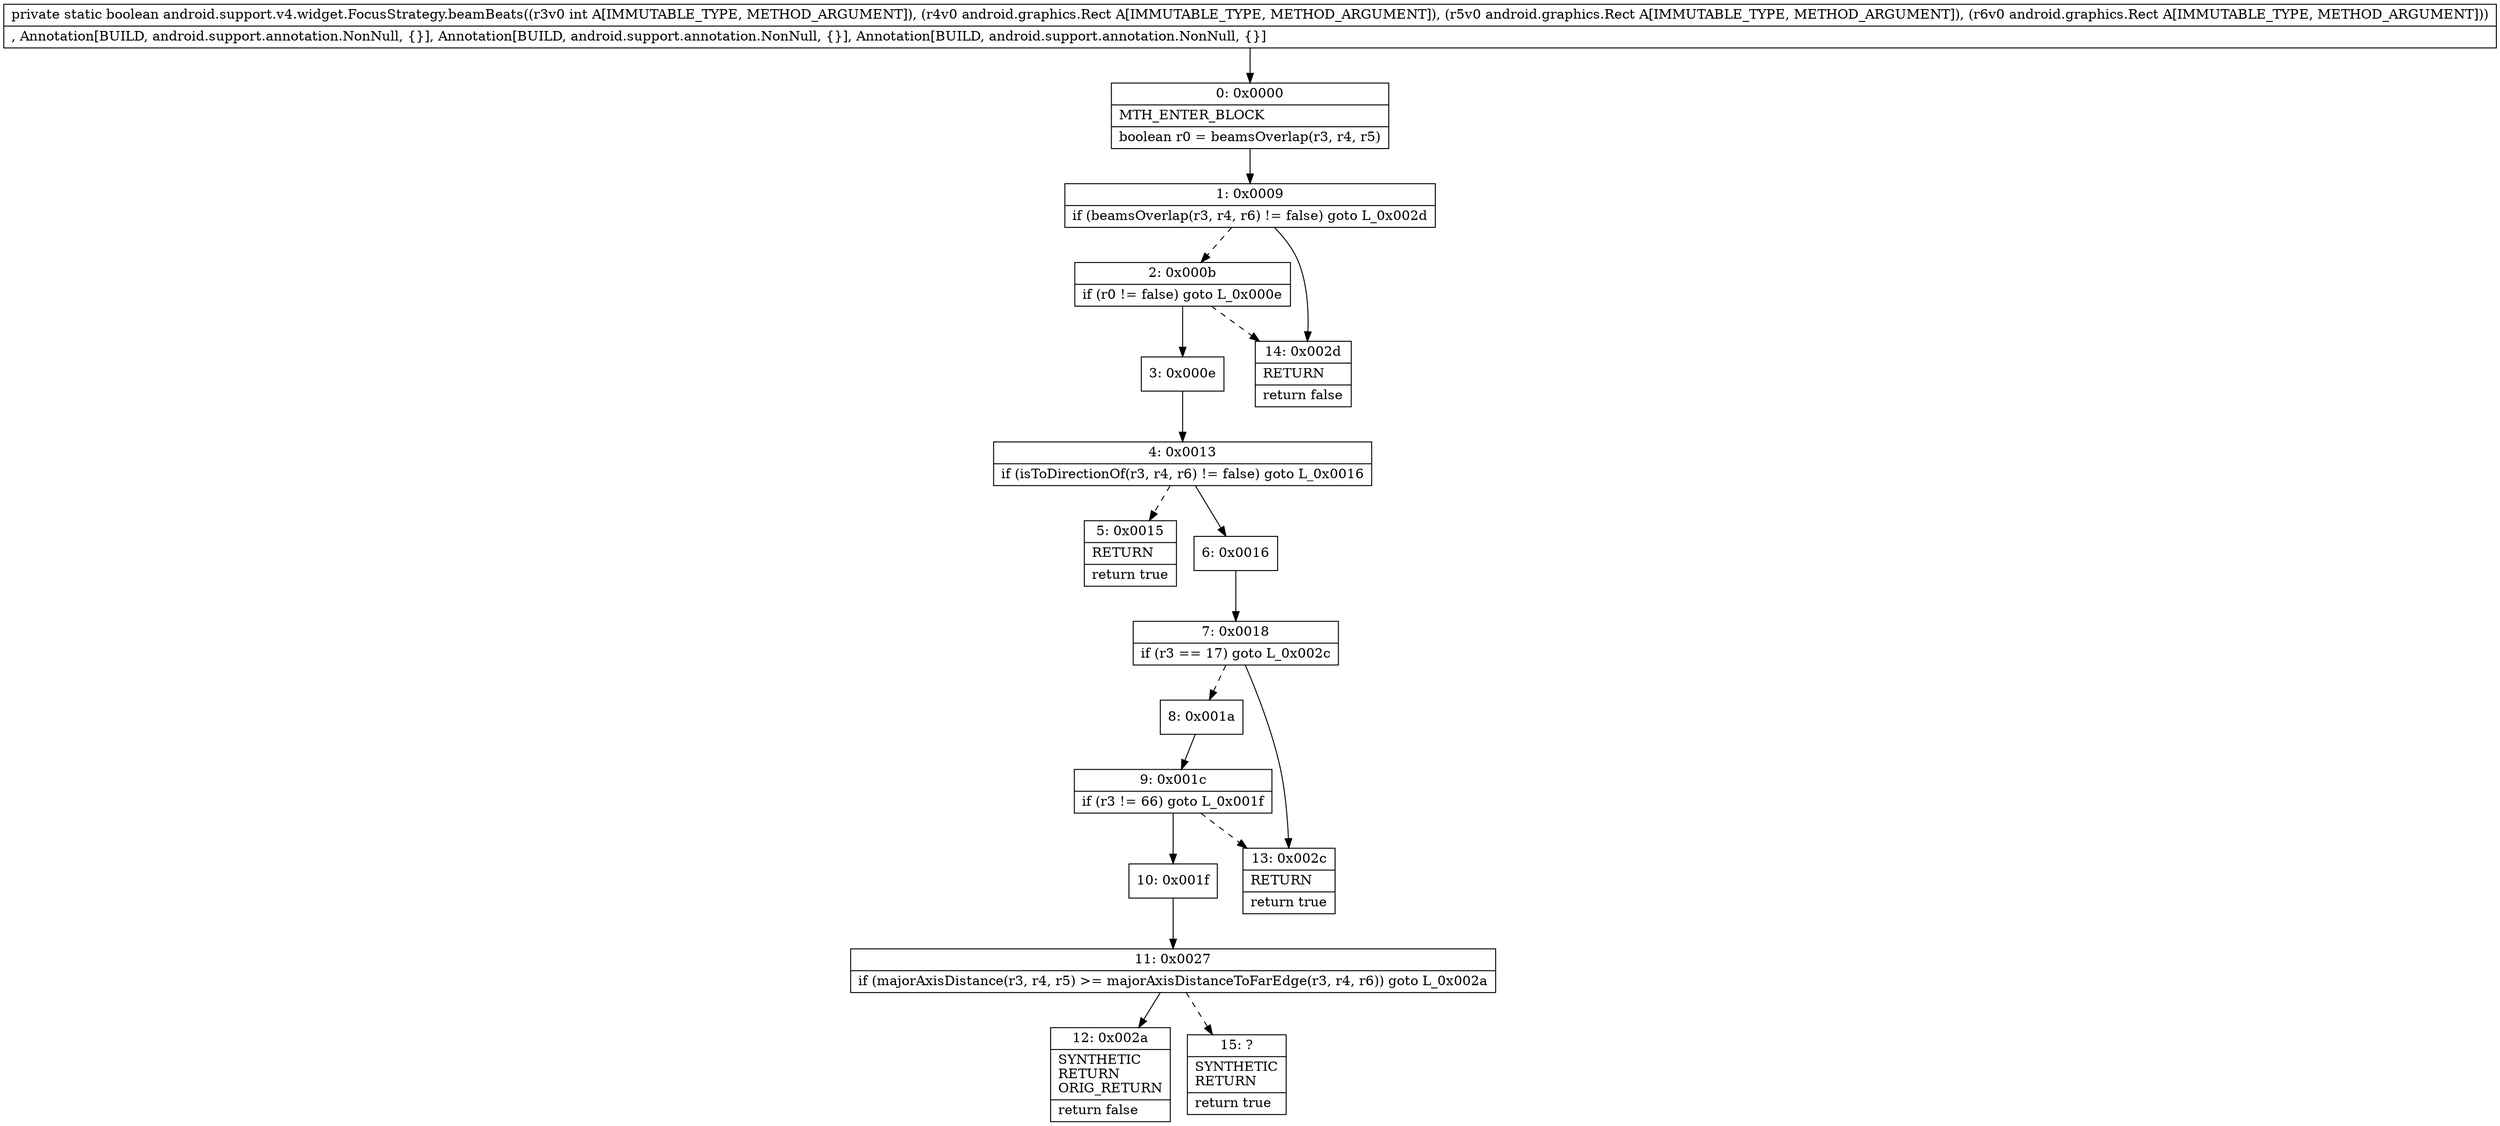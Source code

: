 digraph "CFG forandroid.support.v4.widget.FocusStrategy.beamBeats(ILandroid\/graphics\/Rect;Landroid\/graphics\/Rect;Landroid\/graphics\/Rect;)Z" {
Node_0 [shape=record,label="{0\:\ 0x0000|MTH_ENTER_BLOCK\l|boolean r0 = beamsOverlap(r3, r4, r5)\l}"];
Node_1 [shape=record,label="{1\:\ 0x0009|if (beamsOverlap(r3, r4, r6) != false) goto L_0x002d\l}"];
Node_2 [shape=record,label="{2\:\ 0x000b|if (r0 != false) goto L_0x000e\l}"];
Node_3 [shape=record,label="{3\:\ 0x000e}"];
Node_4 [shape=record,label="{4\:\ 0x0013|if (isToDirectionOf(r3, r4, r6) != false) goto L_0x0016\l}"];
Node_5 [shape=record,label="{5\:\ 0x0015|RETURN\l|return true\l}"];
Node_6 [shape=record,label="{6\:\ 0x0016}"];
Node_7 [shape=record,label="{7\:\ 0x0018|if (r3 == 17) goto L_0x002c\l}"];
Node_8 [shape=record,label="{8\:\ 0x001a}"];
Node_9 [shape=record,label="{9\:\ 0x001c|if (r3 != 66) goto L_0x001f\l}"];
Node_10 [shape=record,label="{10\:\ 0x001f}"];
Node_11 [shape=record,label="{11\:\ 0x0027|if (majorAxisDistance(r3, r4, r5) \>= majorAxisDistanceToFarEdge(r3, r4, r6)) goto L_0x002a\l}"];
Node_12 [shape=record,label="{12\:\ 0x002a|SYNTHETIC\lRETURN\lORIG_RETURN\l|return false\l}"];
Node_13 [shape=record,label="{13\:\ 0x002c|RETURN\l|return true\l}"];
Node_14 [shape=record,label="{14\:\ 0x002d|RETURN\l|return false\l}"];
Node_15 [shape=record,label="{15\:\ ?|SYNTHETIC\lRETURN\l|return true\l}"];
MethodNode[shape=record,label="{private static boolean android.support.v4.widget.FocusStrategy.beamBeats((r3v0 int A[IMMUTABLE_TYPE, METHOD_ARGUMENT]), (r4v0 android.graphics.Rect A[IMMUTABLE_TYPE, METHOD_ARGUMENT]), (r5v0 android.graphics.Rect A[IMMUTABLE_TYPE, METHOD_ARGUMENT]), (r6v0 android.graphics.Rect A[IMMUTABLE_TYPE, METHOD_ARGUMENT]))  | , Annotation[BUILD, android.support.annotation.NonNull, \{\}], Annotation[BUILD, android.support.annotation.NonNull, \{\}], Annotation[BUILD, android.support.annotation.NonNull, \{\}]\l}"];
MethodNode -> Node_0;
Node_0 -> Node_1;
Node_1 -> Node_2[style=dashed];
Node_1 -> Node_14;
Node_2 -> Node_3;
Node_2 -> Node_14[style=dashed];
Node_3 -> Node_4;
Node_4 -> Node_5[style=dashed];
Node_4 -> Node_6;
Node_6 -> Node_7;
Node_7 -> Node_8[style=dashed];
Node_7 -> Node_13;
Node_8 -> Node_9;
Node_9 -> Node_10;
Node_9 -> Node_13[style=dashed];
Node_10 -> Node_11;
Node_11 -> Node_12;
Node_11 -> Node_15[style=dashed];
}

